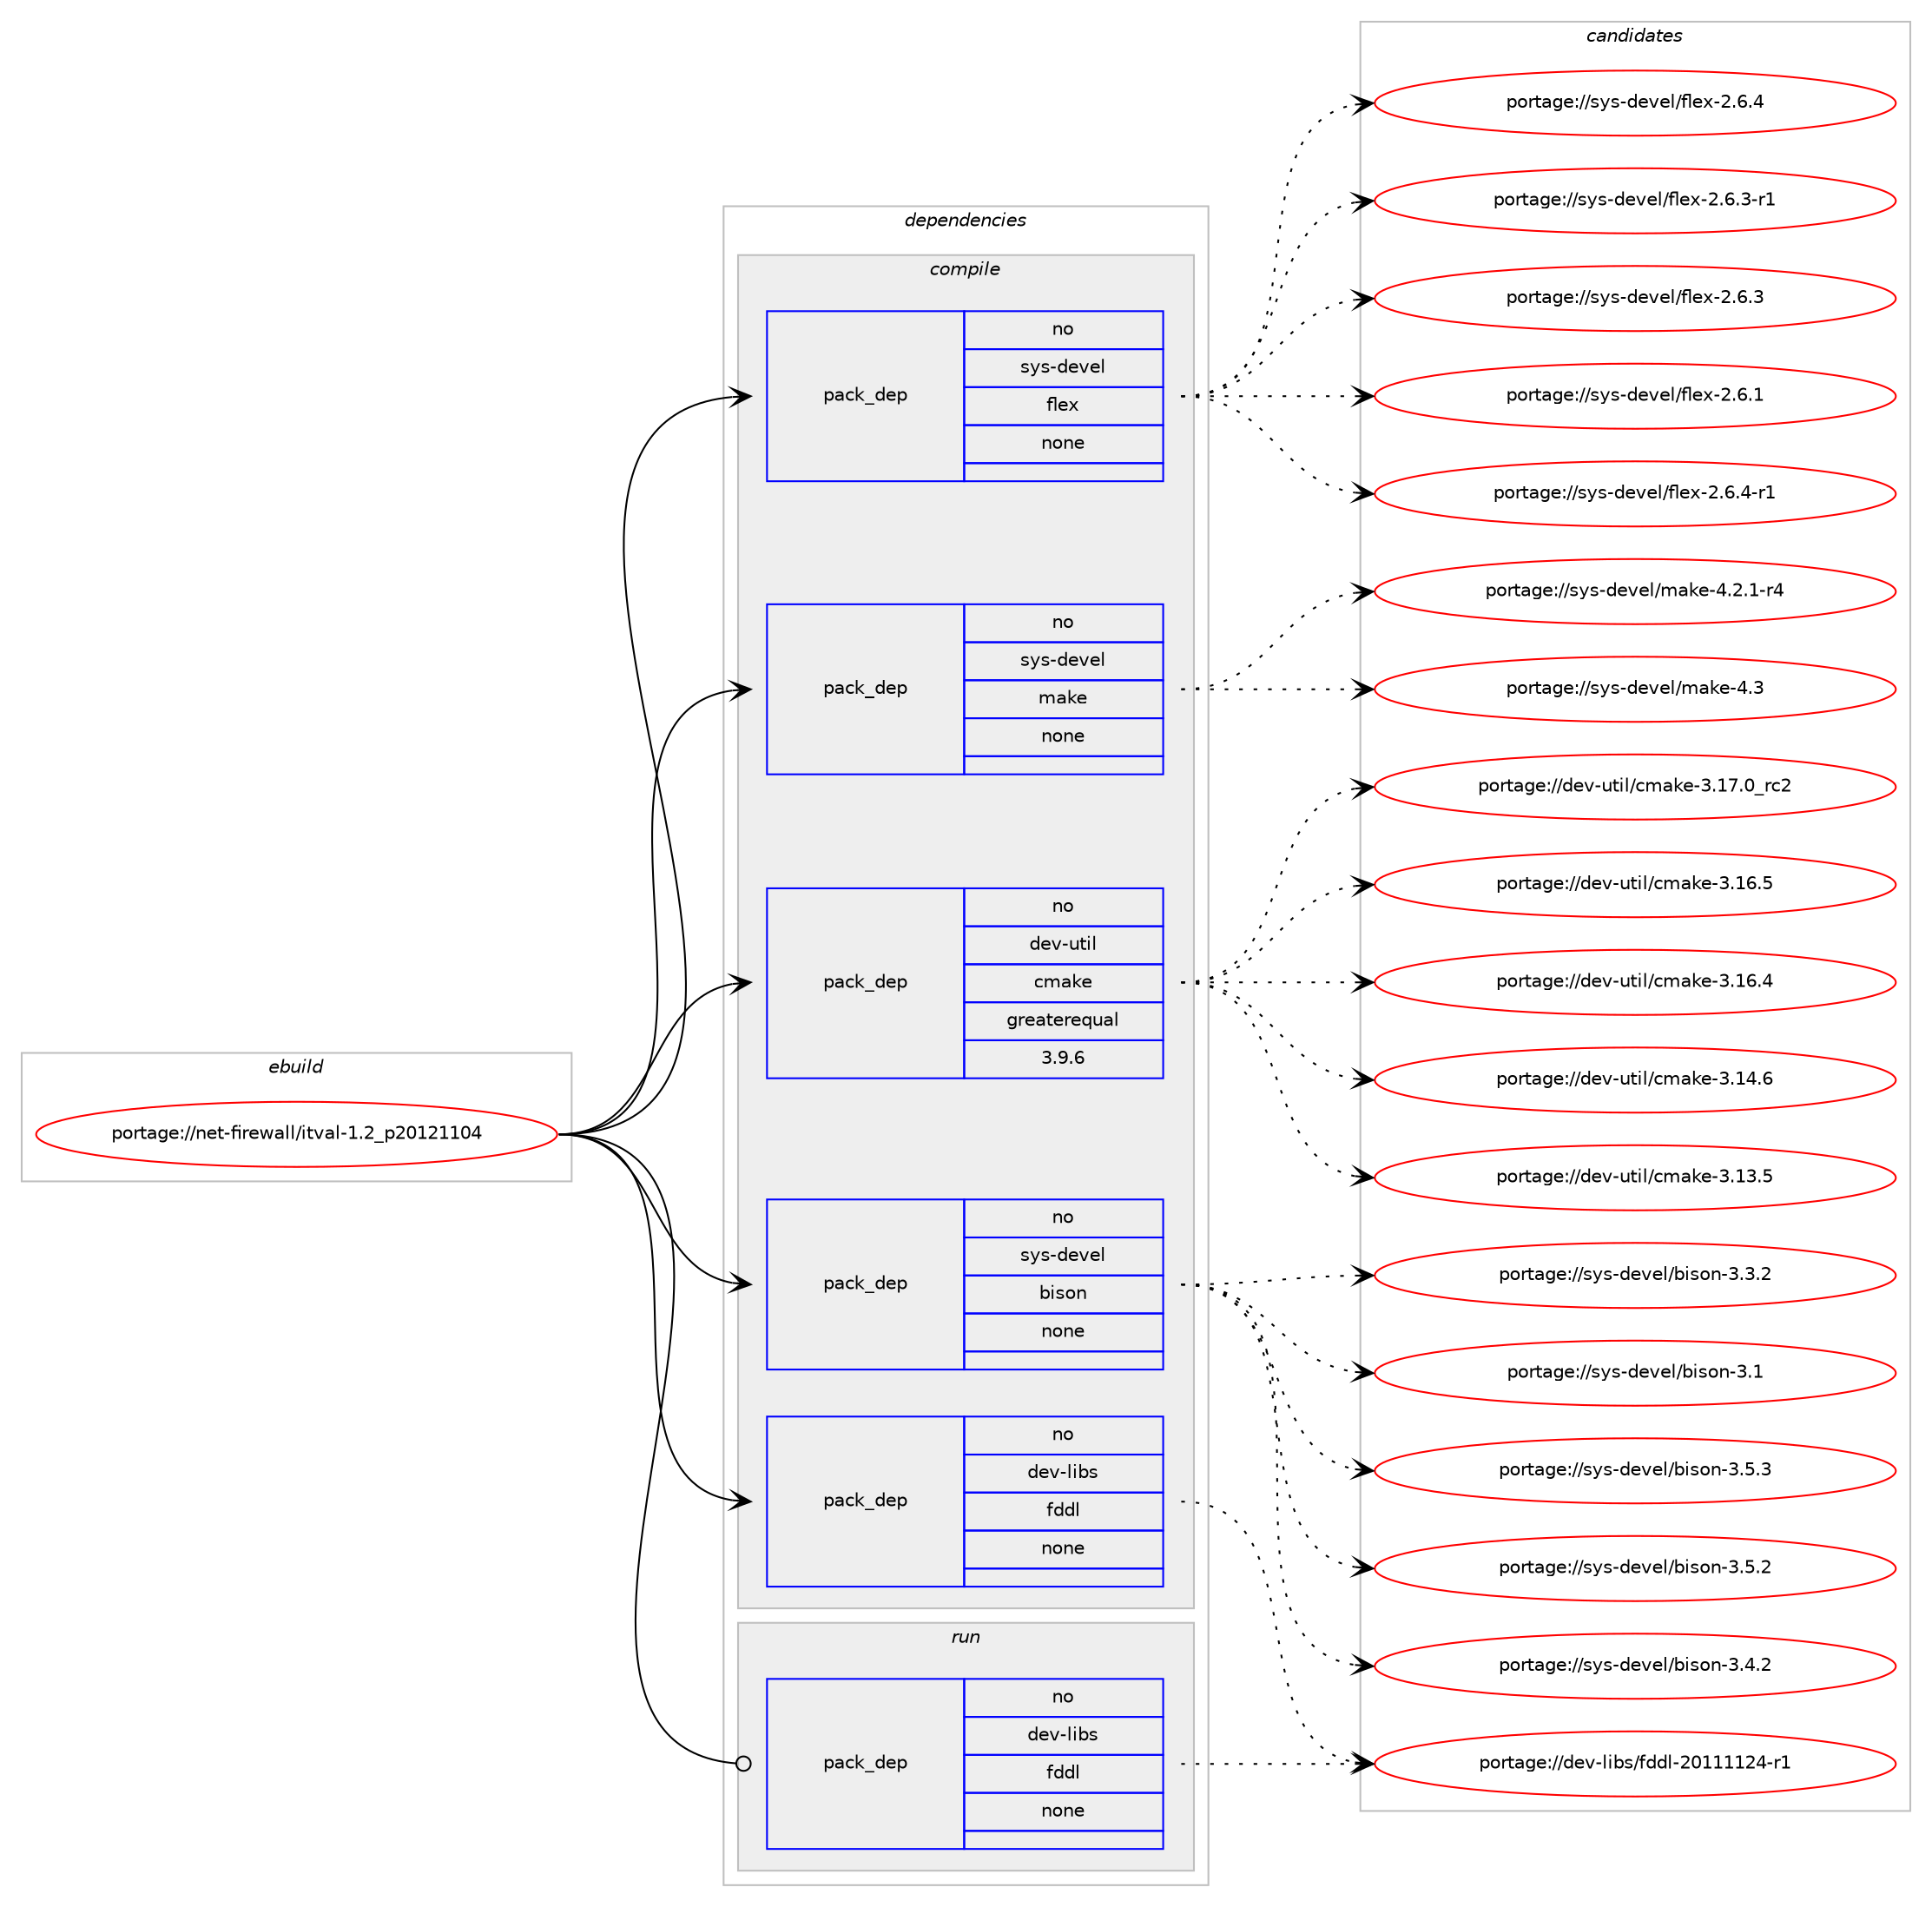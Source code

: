 digraph prolog {

# *************
# Graph options
# *************

newrank=true;
concentrate=true;
compound=true;
graph [rankdir=LR,fontname=Helvetica,fontsize=10,ranksep=1.5];#, ranksep=2.5, nodesep=0.2];
edge  [arrowhead=vee];
node  [fontname=Helvetica,fontsize=10];

# **********
# The ebuild
# **********

subgraph cluster_leftcol {
color=gray;
rank=same;
label=<<i>ebuild</i>>;
id [label="portage://net-firewall/itval-1.2_p20121104", color=red, width=4, href="../net-firewall/itval-1.2_p20121104.svg"];
}

# ****************
# The dependencies
# ****************

subgraph cluster_midcol {
color=gray;
label=<<i>dependencies</i>>;
subgraph cluster_compile {
fillcolor="#eeeeee";
style=filled;
label=<<i>compile</i>>;
subgraph pack49311 {
dependency63384 [label=<<TABLE BORDER="0" CELLBORDER="1" CELLSPACING="0" CELLPADDING="4" WIDTH="220"><TR><TD ROWSPAN="6" CELLPADDING="30">pack_dep</TD></TR><TR><TD WIDTH="110">no</TD></TR><TR><TD>dev-libs</TD></TR><TR><TD>fddl</TD></TR><TR><TD>none</TD></TR><TR><TD></TD></TR></TABLE>>, shape=none, color=blue];
}
id:e -> dependency63384:w [weight=20,style="solid",arrowhead="vee"];
subgraph pack49312 {
dependency63385 [label=<<TABLE BORDER="0" CELLBORDER="1" CELLSPACING="0" CELLPADDING="4" WIDTH="220"><TR><TD ROWSPAN="6" CELLPADDING="30">pack_dep</TD></TR><TR><TD WIDTH="110">no</TD></TR><TR><TD>dev-util</TD></TR><TR><TD>cmake</TD></TR><TR><TD>greaterequal</TD></TR><TR><TD>3.9.6</TD></TR></TABLE>>, shape=none, color=blue];
}
id:e -> dependency63385:w [weight=20,style="solid",arrowhead="vee"];
subgraph pack49313 {
dependency63386 [label=<<TABLE BORDER="0" CELLBORDER="1" CELLSPACING="0" CELLPADDING="4" WIDTH="220"><TR><TD ROWSPAN="6" CELLPADDING="30">pack_dep</TD></TR><TR><TD WIDTH="110">no</TD></TR><TR><TD>sys-devel</TD></TR><TR><TD>bison</TD></TR><TR><TD>none</TD></TR><TR><TD></TD></TR></TABLE>>, shape=none, color=blue];
}
id:e -> dependency63386:w [weight=20,style="solid",arrowhead="vee"];
subgraph pack49314 {
dependency63387 [label=<<TABLE BORDER="0" CELLBORDER="1" CELLSPACING="0" CELLPADDING="4" WIDTH="220"><TR><TD ROWSPAN="6" CELLPADDING="30">pack_dep</TD></TR><TR><TD WIDTH="110">no</TD></TR><TR><TD>sys-devel</TD></TR><TR><TD>flex</TD></TR><TR><TD>none</TD></TR><TR><TD></TD></TR></TABLE>>, shape=none, color=blue];
}
id:e -> dependency63387:w [weight=20,style="solid",arrowhead="vee"];
subgraph pack49315 {
dependency63388 [label=<<TABLE BORDER="0" CELLBORDER="1" CELLSPACING="0" CELLPADDING="4" WIDTH="220"><TR><TD ROWSPAN="6" CELLPADDING="30">pack_dep</TD></TR><TR><TD WIDTH="110">no</TD></TR><TR><TD>sys-devel</TD></TR><TR><TD>make</TD></TR><TR><TD>none</TD></TR><TR><TD></TD></TR></TABLE>>, shape=none, color=blue];
}
id:e -> dependency63388:w [weight=20,style="solid",arrowhead="vee"];
}
subgraph cluster_compileandrun {
fillcolor="#eeeeee";
style=filled;
label=<<i>compile and run</i>>;
}
subgraph cluster_run {
fillcolor="#eeeeee";
style=filled;
label=<<i>run</i>>;
subgraph pack49316 {
dependency63389 [label=<<TABLE BORDER="0" CELLBORDER="1" CELLSPACING="0" CELLPADDING="4" WIDTH="220"><TR><TD ROWSPAN="6" CELLPADDING="30">pack_dep</TD></TR><TR><TD WIDTH="110">no</TD></TR><TR><TD>dev-libs</TD></TR><TR><TD>fddl</TD></TR><TR><TD>none</TD></TR><TR><TD></TD></TR></TABLE>>, shape=none, color=blue];
}
id:e -> dependency63389:w [weight=20,style="solid",arrowhead="odot"];
}
}

# **************
# The candidates
# **************

subgraph cluster_choices {
rank=same;
color=gray;
label=<<i>candidates</i>>;

subgraph choice49311 {
color=black;
nodesep=1;
choice1001011184510810598115471021001001084550484949494950524511449 [label="portage://dev-libs/fddl-20111124-r1", color=red, width=4,href="../dev-libs/fddl-20111124-r1.svg"];
dependency63384:e -> choice1001011184510810598115471021001001084550484949494950524511449:w [style=dotted,weight="100"];
}
subgraph choice49312 {
color=black;
nodesep=1;
choice1001011184511711610510847991099710710145514649554648951149950 [label="portage://dev-util/cmake-3.17.0_rc2", color=red, width=4,href="../dev-util/cmake-3.17.0_rc2.svg"];
choice1001011184511711610510847991099710710145514649544653 [label="portage://dev-util/cmake-3.16.5", color=red, width=4,href="../dev-util/cmake-3.16.5.svg"];
choice1001011184511711610510847991099710710145514649544652 [label="portage://dev-util/cmake-3.16.4", color=red, width=4,href="../dev-util/cmake-3.16.4.svg"];
choice1001011184511711610510847991099710710145514649524654 [label="portage://dev-util/cmake-3.14.6", color=red, width=4,href="../dev-util/cmake-3.14.6.svg"];
choice1001011184511711610510847991099710710145514649514653 [label="portage://dev-util/cmake-3.13.5", color=red, width=4,href="../dev-util/cmake-3.13.5.svg"];
dependency63385:e -> choice1001011184511711610510847991099710710145514649554648951149950:w [style=dotted,weight="100"];
dependency63385:e -> choice1001011184511711610510847991099710710145514649544653:w [style=dotted,weight="100"];
dependency63385:e -> choice1001011184511711610510847991099710710145514649544652:w [style=dotted,weight="100"];
dependency63385:e -> choice1001011184511711610510847991099710710145514649524654:w [style=dotted,weight="100"];
dependency63385:e -> choice1001011184511711610510847991099710710145514649514653:w [style=dotted,weight="100"];
}
subgraph choice49313 {
color=black;
nodesep=1;
choice115121115451001011181011084798105115111110455146534651 [label="portage://sys-devel/bison-3.5.3", color=red, width=4,href="../sys-devel/bison-3.5.3.svg"];
choice115121115451001011181011084798105115111110455146534650 [label="portage://sys-devel/bison-3.5.2", color=red, width=4,href="../sys-devel/bison-3.5.2.svg"];
choice115121115451001011181011084798105115111110455146524650 [label="portage://sys-devel/bison-3.4.2", color=red, width=4,href="../sys-devel/bison-3.4.2.svg"];
choice115121115451001011181011084798105115111110455146514650 [label="portage://sys-devel/bison-3.3.2", color=red, width=4,href="../sys-devel/bison-3.3.2.svg"];
choice11512111545100101118101108479810511511111045514649 [label="portage://sys-devel/bison-3.1", color=red, width=4,href="../sys-devel/bison-3.1.svg"];
dependency63386:e -> choice115121115451001011181011084798105115111110455146534651:w [style=dotted,weight="100"];
dependency63386:e -> choice115121115451001011181011084798105115111110455146534650:w [style=dotted,weight="100"];
dependency63386:e -> choice115121115451001011181011084798105115111110455146524650:w [style=dotted,weight="100"];
dependency63386:e -> choice115121115451001011181011084798105115111110455146514650:w [style=dotted,weight="100"];
dependency63386:e -> choice11512111545100101118101108479810511511111045514649:w [style=dotted,weight="100"];
}
subgraph choice49314 {
color=black;
nodesep=1;
choice11512111545100101118101108471021081011204550465446524511449 [label="portage://sys-devel/flex-2.6.4-r1", color=red, width=4,href="../sys-devel/flex-2.6.4-r1.svg"];
choice1151211154510010111810110847102108101120455046544652 [label="portage://sys-devel/flex-2.6.4", color=red, width=4,href="../sys-devel/flex-2.6.4.svg"];
choice11512111545100101118101108471021081011204550465446514511449 [label="portage://sys-devel/flex-2.6.3-r1", color=red, width=4,href="../sys-devel/flex-2.6.3-r1.svg"];
choice1151211154510010111810110847102108101120455046544651 [label="portage://sys-devel/flex-2.6.3", color=red, width=4,href="../sys-devel/flex-2.6.3.svg"];
choice1151211154510010111810110847102108101120455046544649 [label="portage://sys-devel/flex-2.6.1", color=red, width=4,href="../sys-devel/flex-2.6.1.svg"];
dependency63387:e -> choice11512111545100101118101108471021081011204550465446524511449:w [style=dotted,weight="100"];
dependency63387:e -> choice1151211154510010111810110847102108101120455046544652:w [style=dotted,weight="100"];
dependency63387:e -> choice11512111545100101118101108471021081011204550465446514511449:w [style=dotted,weight="100"];
dependency63387:e -> choice1151211154510010111810110847102108101120455046544651:w [style=dotted,weight="100"];
dependency63387:e -> choice1151211154510010111810110847102108101120455046544649:w [style=dotted,weight="100"];
}
subgraph choice49315 {
color=black;
nodesep=1;
choice11512111545100101118101108471099710710145524651 [label="portage://sys-devel/make-4.3", color=red, width=4,href="../sys-devel/make-4.3.svg"];
choice1151211154510010111810110847109971071014552465046494511452 [label="portage://sys-devel/make-4.2.1-r4", color=red, width=4,href="../sys-devel/make-4.2.1-r4.svg"];
dependency63388:e -> choice11512111545100101118101108471099710710145524651:w [style=dotted,weight="100"];
dependency63388:e -> choice1151211154510010111810110847109971071014552465046494511452:w [style=dotted,weight="100"];
}
subgraph choice49316 {
color=black;
nodesep=1;
choice1001011184510810598115471021001001084550484949494950524511449 [label="portage://dev-libs/fddl-20111124-r1", color=red, width=4,href="../dev-libs/fddl-20111124-r1.svg"];
dependency63389:e -> choice1001011184510810598115471021001001084550484949494950524511449:w [style=dotted,weight="100"];
}
}

}
